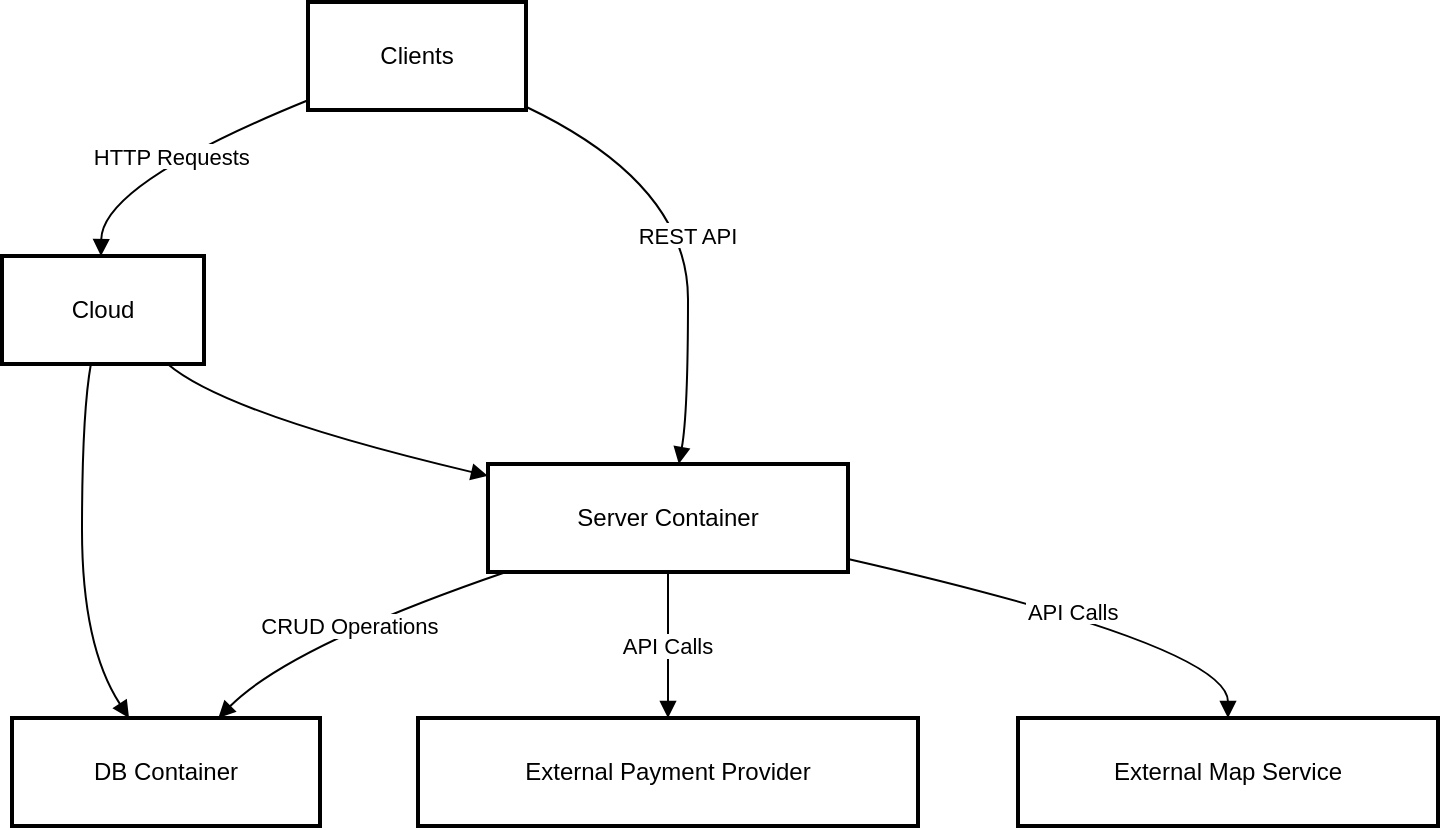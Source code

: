 <mxfile version="28.2.5">
  <diagram name="Page-1" id="ZAJxCy9UpNBgk7UO9xpd">
    <mxGraphModel>
      <root>
        <mxCell id="0" />
        <mxCell id="1" parent="0" />
        <mxCell id="2" value="Clients" style="whiteSpace=wrap;strokeWidth=2;" vertex="1" parent="1">
          <mxGeometry x="166" y="8" width="109" height="54" as="geometry" />
        </mxCell>
        <mxCell id="3" value="Cloud" style="whiteSpace=wrap;strokeWidth=2;" vertex="1" parent="1">
          <mxGeometry x="13" y="135" width="101" height="54" as="geometry" />
        </mxCell>
        <mxCell id="4" value="Server Container" style="whiteSpace=wrap;strokeWidth=2;" vertex="1" parent="1">
          <mxGeometry x="256" y="239" width="180" height="54" as="geometry" />
        </mxCell>
        <mxCell id="5" value="DB Container" style="whiteSpace=wrap;strokeWidth=2;" vertex="1" parent="1">
          <mxGeometry x="18" y="366" width="154" height="54" as="geometry" />
        </mxCell>
        <mxCell id="6" value="External Payment Provider" style="whiteSpace=wrap;strokeWidth=2;" vertex="1" parent="1">
          <mxGeometry x="221" y="366" width="250" height="54" as="geometry" />
        </mxCell>
        <mxCell id="7" value="External Map Service" style="whiteSpace=wrap;strokeWidth=2;" vertex="1" parent="1">
          <mxGeometry x="521" y="366" width="210" height="54" as="geometry" />
        </mxCell>
        <mxCell id="8" value="HTTP Requests" style="curved=1;startArrow=none;endArrow=block;exitX=0;exitY=0.91;entryX=0.49;entryY=0;" edge="1" parent="1" source="2" target="3">
          <mxGeometry relative="1" as="geometry">
            <Array as="points">
              <mxPoint x="63" y="99" />
            </Array>
          </mxGeometry>
        </mxCell>
        <mxCell id="9" value="" style="curved=1;startArrow=none;endArrow=block;exitX=0.82;exitY=1;entryX=0;entryY=0.11;" edge="1" parent="1" source="3" target="4">
          <mxGeometry relative="1" as="geometry">
            <Array as="points">
              <mxPoint x="125" y="214" />
            </Array>
          </mxGeometry>
        </mxCell>
        <mxCell id="10" value="" style="curved=1;startArrow=none;endArrow=block;exitX=0.44;exitY=1;entryX=0.38;entryY=0;" edge="1" parent="1" source="3" target="5">
          <mxGeometry relative="1" as="geometry">
            <Array as="points">
              <mxPoint x="53" y="214" />
              <mxPoint x="53" y="330" />
            </Array>
          </mxGeometry>
        </mxCell>
        <mxCell id="11" value="CRUD Operations" style="curved=1;startArrow=none;endArrow=block;exitX=0.05;exitY=1;entryX=0.67;entryY=0;" edge="1" parent="1" source="4" target="5">
          <mxGeometry relative="1" as="geometry">
            <Array as="points">
              <mxPoint x="157" y="330" />
            </Array>
          </mxGeometry>
        </mxCell>
        <mxCell id="12" value="API Calls" style="curved=1;startArrow=none;endArrow=block;exitX=0.5;exitY=1;entryX=0.5;entryY=0;" edge="1" parent="1" source="4" target="6">
          <mxGeometry relative="1" as="geometry">
            <Array as="points" />
          </mxGeometry>
        </mxCell>
        <mxCell id="13" value="API Calls" style="curved=1;startArrow=none;endArrow=block;exitX=1;exitY=0.88;entryX=0.5;entryY=0;" edge="1" parent="1" source="4" target="7">
          <mxGeometry relative="1" as="geometry">
            <Array as="points">
              <mxPoint x="626" y="330" />
            </Array>
          </mxGeometry>
        </mxCell>
        <mxCell id="14" value="REST API" style="curved=1;startArrow=none;endArrow=block;exitX=1;exitY=0.97;entryX=0.53;entryY=0;" edge="1" parent="1" source="2" target="4">
          <mxGeometry relative="1" as="geometry">
            <Array as="points">
              <mxPoint x="356" y="99" />
              <mxPoint x="356" y="214" />
            </Array>
          </mxGeometry>
        </mxCell>
      </root>
    </mxGraphModel>
  </diagram>
</mxfile>
